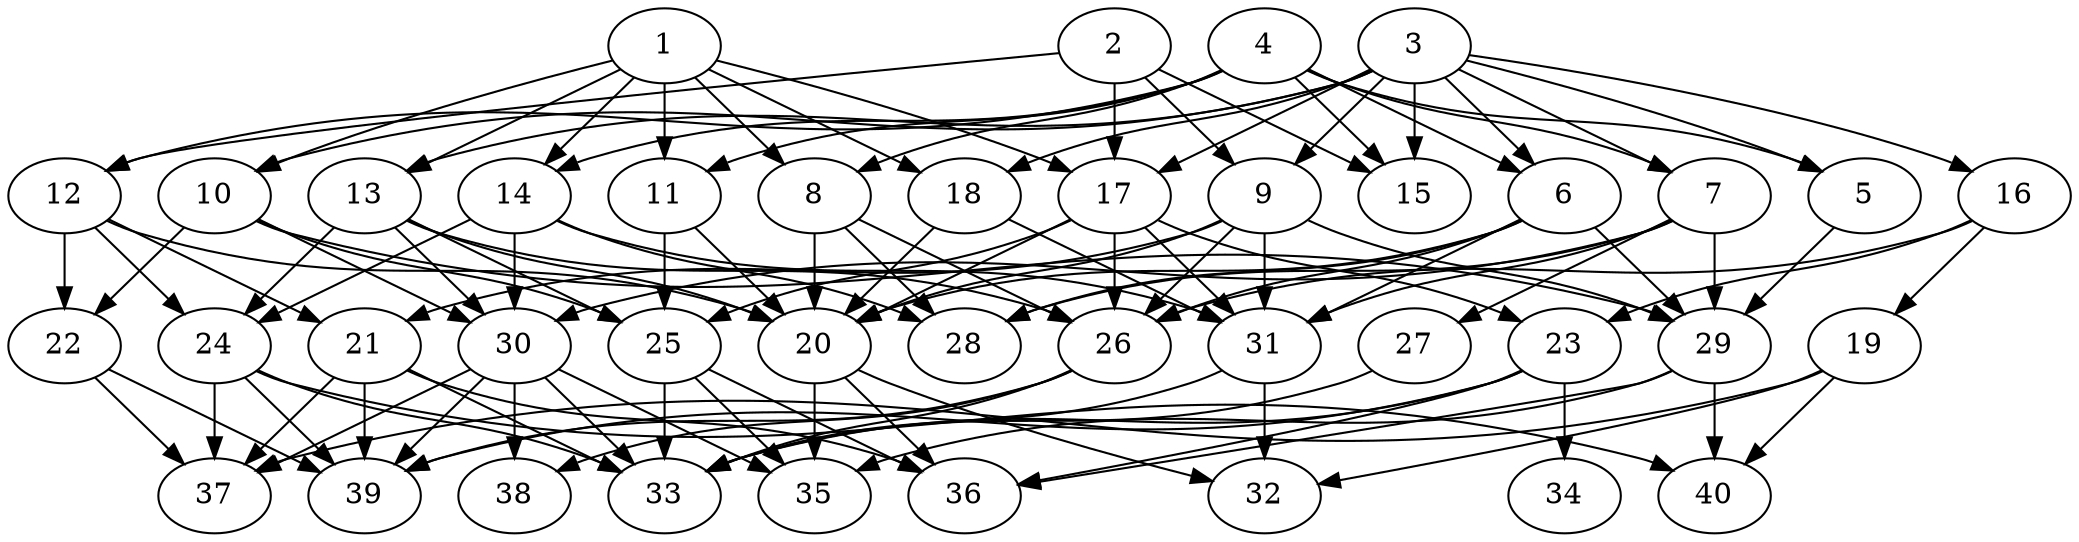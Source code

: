 // DAG (tier=3-complex, mode=compute, n=40, ccr=0.497, fat=0.714, density=0.648, regular=0.319, jump=0.298, mindata=1048576, maxdata=16777216)
// DAG automatically generated by daggen at Sun Aug 24 16:33:34 2025
// /home/ermia/Project/Environments/daggen/bin/daggen --dot --ccr 0.497 --fat 0.714 --regular 0.319 --density 0.648 --jump 0.298 --mindata 1048576 --maxdata 16777216 -n 40 
digraph G {
  1 [size="735222871008693190656", alpha="0.02", expect_size="367611435504346595328"]
  1 -> 8 [size ="651682400698368"]
  1 -> 10 [size ="651682400698368"]
  1 -> 11 [size ="651682400698368"]
  1 -> 13 [size ="651682400698368"]
  1 -> 14 [size ="651682400698368"]
  1 -> 17 [size ="651682400698368"]
  1 -> 18 [size ="651682400698368"]
  2 [size="5330826531069220", alpha="0.14", expect_size="2665413265534610"]
  2 -> 9 [size ="96232173207552"]
  2 -> 12 [size ="96232173207552"]
  2 -> 15 [size ="96232173207552"]
  2 -> 17 [size ="96232173207552"]
  3 [size="21299265994051551232", alpha="0.20", expect_size="10649632997025775616"]
  3 -> 5 [size ="61470452744192"]
  3 -> 6 [size ="61470452744192"]
  3 -> 7 [size ="61470452744192"]
  3 -> 9 [size ="61470452744192"]
  3 -> 10 [size ="61470452744192"]
  3 -> 13 [size ="61470452744192"]
  3 -> 15 [size ="61470452744192"]
  3 -> 16 [size ="61470452744192"]
  3 -> 17 [size ="61470452744192"]
  3 -> 18 [size ="61470452744192"]
  4 [size="1044694612745436266496", alpha="0.06", expect_size="522347306372718133248"]
  4 -> 5 [size ="823662999502848"]
  4 -> 6 [size ="823662999502848"]
  4 -> 7 [size ="823662999502848"]
  4 -> 8 [size ="823662999502848"]
  4 -> 11 [size ="823662999502848"]
  4 -> 12 [size ="823662999502848"]
  4 -> 14 [size ="823662999502848"]
  4 -> 15 [size ="823662999502848"]
  5 [size="2109760094601216000000", alpha="0.16", expect_size="1054880047300608000000"]
  5 -> 29 [size ="1315968122880000"]
  6 [size="504202599171360", alpha="0.02", expect_size="252101299585680"]
  6 -> 20 [size ="11404782338048"]
  6 -> 26 [size ="11404782338048"]
  6 -> 28 [size ="11404782338048"]
  6 -> 29 [size ="11404782338048"]
  6 -> 31 [size ="11404782338048"]
  7 [size="37055472688710736", alpha="0.11", expect_size="18527736344355368"]
  7 -> 27 [size ="783598537932800"]
  7 -> 28 [size ="783598537932800"]
  7 -> 29 [size ="783598537932800"]
  7 -> 30 [size ="783598537932800"]
  7 -> 31 [size ="783598537932800"]
  8 [size="137546632512252411904", alpha="0.15", expect_size="68773316256126205952"]
  8 -> 20 [size ="213168630530048"]
  8 -> 26 [size ="213168630530048"]
  8 -> 28 [size ="213168630530048"]
  9 [size="39623724160782240", alpha="0.15", expect_size="19811862080391120"]
  9 -> 20 [size ="859623686930432"]
  9 -> 21 [size ="859623686930432"]
  9 -> 26 [size ="859623686930432"]
  9 -> 29 [size ="859623686930432"]
  9 -> 31 [size ="859623686930432"]
  10 [size="36826155073978192", alpha="0.13", expect_size="18413077536989096"]
  10 -> 22 [size ="696493908426752"]
  10 -> 25 [size ="696493908426752"]
  10 -> 29 [size ="696493908426752"]
  10 -> 30 [size ="696493908426752"]
  11 [size="490580648274996232192", alpha="0.00", expect_size="245290324137498116096"]
  11 -> 20 [size ="497618971000832"]
  11 -> 25 [size ="497618971000832"]
  12 [size="4758093733536113", alpha="0.20", expect_size="2379046866768056"]
  12 -> 20 [size ="177734546358272"]
  12 -> 21 [size ="177734546358272"]
  12 -> 22 [size ="177734546358272"]
  12 -> 24 [size ="177734546358272"]
  13 [size="71193377996388384", alpha="0.02", expect_size="35596688998194192"]
  13 -> 20 [size ="53440264798208"]
  13 -> 24 [size ="53440264798208"]
  13 -> 25 [size ="53440264798208"]
  13 -> 26 [size ="53440264798208"]
  13 -> 30 [size ="53440264798208"]
  14 [size="8309573463517954048", alpha="0.12", expect_size="4154786731758977024"]
  14 -> 24 [size ="32820294582272"]
  14 -> 28 [size ="32820294582272"]
  14 -> 30 [size ="32820294582272"]
  14 -> 31 [size ="32820294582272"]
  15 [size="381443257259542976", alpha="0.11", expect_size="190721628629771488"]
  16 [size="2658999801138214", alpha="0.18", expect_size="1329499900569107"]
  16 -> 19 [size ="254032291561472"]
  16 -> 23 [size ="254032291561472"]
  16 -> 26 [size ="254032291561472"]
  17 [size="23531048711082560", alpha="0.05", expect_size="11765524355541280"]
  17 -> 20 [size ="1238143449694208"]
  17 -> 23 [size ="1238143449694208"]
  17 -> 25 [size ="1238143449694208"]
  17 -> 26 [size ="1238143449694208"]
  17 -> 31 [size ="1238143449694208"]
  18 [size="4693027952001024000000", alpha="0.09", expect_size="2346513976000512000000"]
  18 -> 20 [size ="2242463662080000"]
  18 -> 31 [size ="2242463662080000"]
  19 [size="1515409583941103910912", alpha="0.18", expect_size="757704791970551955456"]
  19 -> 32 [size ="1055463793754112"]
  19 -> 37 [size ="1055463793754112"]
  19 -> 40 [size ="1055463793754112"]
  20 [size="82067095411436144", alpha="0.19", expect_size="41033547705718072"]
  20 -> 32 [size ="1642053918261248"]
  20 -> 35 [size ="1642053918261248"]
  20 -> 36 [size ="1642053918261248"]
  21 [size="210026926112492672", alpha="0.05", expect_size="105013463056246336"]
  21 -> 33 [size ="106313862348800"]
  21 -> 36 [size ="106313862348800"]
  21 -> 37 [size ="106313862348800"]
  21 -> 39 [size ="106313862348800"]
  22 [size="119789327763327942656", alpha="0.11", expect_size="59894663881663971328"]
  22 -> 37 [size ="194402601402368"]
  22 -> 39 [size ="194402601402368"]
  23 [size="693491520563107968", alpha="0.01", expect_size="346745760281553984"]
  23 -> 33 [size ="1373101346521088"]
  23 -> 34 [size ="1373101346521088"]
  23 -> 36 [size ="1373101346521088"]
  23 -> 39 [size ="1373101346521088"]
  24 [size="62509343917094472", alpha="0.16", expect_size="31254671958547236"]
  24 -> 33 [size ="49778805178368"]
  24 -> 37 [size ="49778805178368"]
  24 -> 39 [size ="49778805178368"]
  24 -> 40 [size ="49778805178368"]
  25 [size="33271849886724640", alpha="0.12", expect_size="16635924943362320"]
  25 -> 33 [size ="830827063672832"]
  25 -> 35 [size ="830827063672832"]
  25 -> 36 [size ="830827063672832"]
  26 [size="2847092181101729792", alpha="0.06", expect_size="1423546090550864896"]
  26 -> 33 [size ="989895749271552"]
  26 -> 38 [size ="989895749271552"]
  26 -> 39 [size ="989895749271552"]
  27 [size="579126028618694656000", alpha="0.06", expect_size="289563014309347328000"]
  27 -> 33 [size ="555825810636800"]
  28 [size="81449648296529248", alpha="0.07", expect_size="40724824148264624"]
  29 [size="2086098514420902658048", alpha="0.20", expect_size="1043049257210451329024"]
  29 -> 35 [size ="1306110325686272"]
  29 -> 36 [size ="1306110325686272"]
  29 -> 40 [size ="1306110325686272"]
  30 [size="27172498306381672", alpha="0.07", expect_size="13586249153190836"]
  30 -> 33 [size ="816033459863552"]
  30 -> 35 [size ="816033459863552"]
  30 -> 37 [size ="816033459863552"]
  30 -> 38 [size ="816033459863552"]
  30 -> 39 [size ="816033459863552"]
  31 [size="1208932043802955008", alpha="0.12", expect_size="604466021901477504"]
  31 -> 32 [size ="634641849516032"]
  31 -> 33 [size ="634641849516032"]
  32 [size="2812565295938098176", alpha="0.11", expect_size="1406282647969049088"]
  33 [size="3668270012021912633344", alpha="0.11", expect_size="1834135006010956316672"]
  34 [size="474330090278752354304", alpha="0.18", expect_size="237165045139376177152"]
  35 [size="477248705731097280", alpha="0.16", expect_size="238624352865548640"]
  36 [size="2777303093332961", alpha="0.18", expect_size="1388651546666480"]
  37 [size="3232936123709401088", alpha="0.06", expect_size="1616468061854700544"]
  38 [size="249834447440169184", alpha="0.15", expect_size="124917223720084592"]
  39 [size="4623623340051520290816", alpha="0.19", expect_size="2311811670025760145408"]
  40 [size="21888620149051320", alpha="0.06", expect_size="10944310074525660"]
}